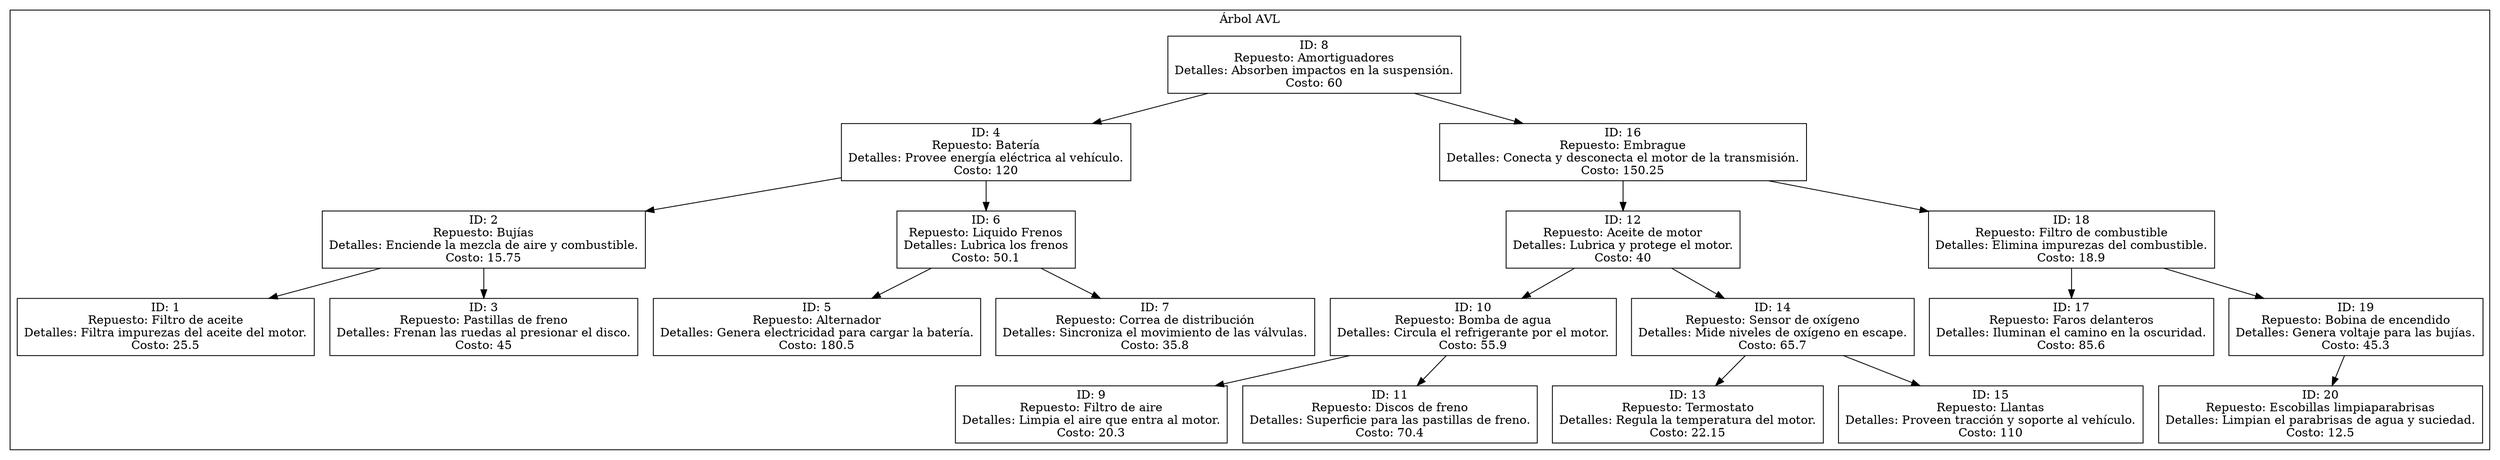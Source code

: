 digraph ALVTree {
    node [shape=box];
    rankdir=TB;
    subgraph cluster_0 {
        label = "Árbol AVL";
        "8" [label="ID: 8\nRepuesto: Amortiguadores\nDetalles: Absorben impactos en la suspensión.\nCosto: 60"];
        "4" [label="ID: 4\nRepuesto: Batería\nDetalles: Provee energía eléctrica al vehículo.\nCosto: 120"];
        "2" [label="ID: 2\nRepuesto: Bujías\nDetalles: Enciende la mezcla de aire y combustible.\nCosto: 15.75"];
        "1" [label="ID: 1\nRepuesto: Filtro de aceite\nDetalles: Filtra impurezas del aceite del motor.\nCosto: 25.5"];
        "3" [label="ID: 3\nRepuesto: Pastillas de freno\nDetalles: Frenan las ruedas al presionar el disco.\nCosto: 45"];
        "6" [label="ID: 6\nRepuesto: Liquido Frenos\nDetalles: Lubrica los frenos\nCosto: 50.1"];
        "5" [label="ID: 5\nRepuesto: Alternador\nDetalles: Genera electricidad para cargar la batería.\nCosto: 180.5"];
        "7" [label="ID: 7\nRepuesto: Correa de distribución\nDetalles: Sincroniza el movimiento de las válvulas.\nCosto: 35.8"];
        "16" [label="ID: 16\nRepuesto: Embrague\nDetalles: Conecta y desconecta el motor de la transmisión.\nCosto: 150.25"];
        "12" [label="ID: 12\nRepuesto: Aceite de motor\nDetalles: Lubrica y protege el motor.\nCosto: 40"];
        "10" [label="ID: 10\nRepuesto: Bomba de agua\nDetalles: Circula el refrigerante por el motor.\nCosto: 55.9"];
        "9" [label="ID: 9\nRepuesto: Filtro de aire\nDetalles: Limpia el aire que entra al motor.\nCosto: 20.3"];
        "11" [label="ID: 11\nRepuesto: Discos de freno\nDetalles: Superficie para las pastillas de freno.\nCosto: 70.4"];
        "14" [label="ID: 14\nRepuesto: Sensor de oxígeno\nDetalles: Mide niveles de oxígeno en escape.\nCosto: 65.7"];
        "13" [label="ID: 13\nRepuesto: Termostato\nDetalles: Regula la temperatura del motor.\nCosto: 22.15"];
        "15" [label="ID: 15\nRepuesto: Llantas\nDetalles: Proveen tracción y soporte al vehículo.\nCosto: 110"];
        "18" [label="ID: 18\nRepuesto: Filtro de combustible\nDetalles: Elimina impurezas del combustible.\nCosto: 18.9"];
        "17" [label="ID: 17\nRepuesto: Faros delanteros\nDetalles: Iluminan el camino en la oscuridad.\nCosto: 85.6"];
        "19" [label="ID: 19\nRepuesto: Bobina de encendido\nDetalles: Genera voltaje para las bujías.\nCosto: 45.3"];
        "20" [label="ID: 20\nRepuesto: Escobillas limpiaparabrisas\nDetalles: Limpian el parabrisas de agua y suciedad.\nCosto: 12.5"];
        "8" -> "4";
        "8" -> "16";
        "4" -> "2";
        "4" -> "6";
        "2" -> "1";
        "2" -> "3";
        "6" -> "5";
        "6" -> "7";
        "16" -> "12";
        "16" -> "18";
        "12" -> "10";
        "12" -> "14";
        "10" -> "9";
        "10" -> "11";
        "14" -> "13";
        "14" -> "15";
        "18" -> "17";
        "18" -> "19";
        "19" -> "20";
    }
}
